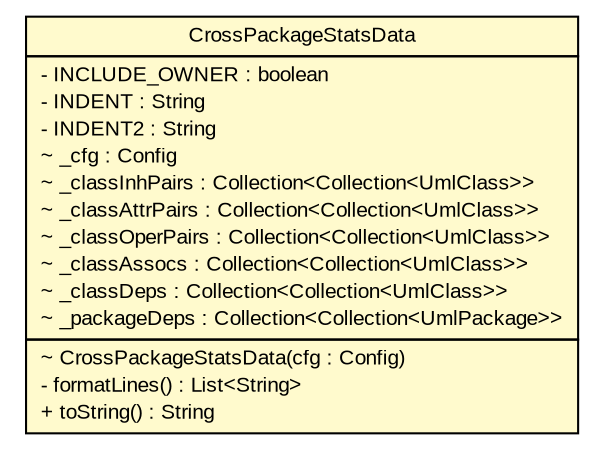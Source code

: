 #!/usr/local/bin/dot
#
# Class diagram 
# Generated by UMLGraph version R5_6_6-6-g3bdff0 (http://www.umlgraph.org/)
#

digraph G {
	edge [fontname="arial",fontsize=10,labelfontname="arial",labelfontsize=10];
	node [fontname="arial",fontsize=10,shape=plaintext];
	nodesep=0.25;
	ranksep=0.5;
	// org.tanjakostic.jcleancim.statistics.CrossPackageStats.CrossPackageStatsData
	c84626 [label=<<table title="org.tanjakostic.jcleancim.statistics.CrossPackageStats.CrossPackageStatsData" border="0" cellborder="1" cellspacing="0" cellpadding="2" port="p" bgcolor="lemonChiffon" href="./CrossPackageStats.CrossPackageStatsData.html">
		<tr><td><table border="0" cellspacing="0" cellpadding="1">
<tr><td align="center" balign="center"> CrossPackageStatsData </td></tr>
		</table></td></tr>
		<tr><td><table border="0" cellspacing="0" cellpadding="1">
<tr><td align="left" balign="left"> - INCLUDE_OWNER : boolean </td></tr>
<tr><td align="left" balign="left"> - INDENT : String </td></tr>
<tr><td align="left" balign="left"> - INDENT2 : String </td></tr>
<tr><td align="left" balign="left"> ~ _cfg : Config </td></tr>
<tr><td align="left" balign="left"> ~ _classInhPairs : Collection&lt;Collection&lt;UmlClass&gt;&gt; </td></tr>
<tr><td align="left" balign="left"> ~ _classAttrPairs : Collection&lt;Collection&lt;UmlClass&gt;&gt; </td></tr>
<tr><td align="left" balign="left"> ~ _classOperPairs : Collection&lt;Collection&lt;UmlClass&gt;&gt; </td></tr>
<tr><td align="left" balign="left"> ~ _classAssocs : Collection&lt;Collection&lt;UmlClass&gt;&gt; </td></tr>
<tr><td align="left" balign="left"> ~ _classDeps : Collection&lt;Collection&lt;UmlClass&gt;&gt; </td></tr>
<tr><td align="left" balign="left"> ~ _packageDeps : Collection&lt;Collection&lt;UmlPackage&gt;&gt; </td></tr>
		</table></td></tr>
		<tr><td><table border="0" cellspacing="0" cellpadding="1">
<tr><td align="left" balign="left"> ~ CrossPackageStatsData(cfg : Config) </td></tr>
<tr><td align="left" balign="left"> - formatLines() : List&lt;String&gt; </td></tr>
<tr><td align="left" balign="left"> + toString() : String </td></tr>
		</table></td></tr>
		</table>>, URL="./CrossPackageStats.CrossPackageStatsData.html", fontname="arial", fontcolor="black", fontsize=10.0];
}

